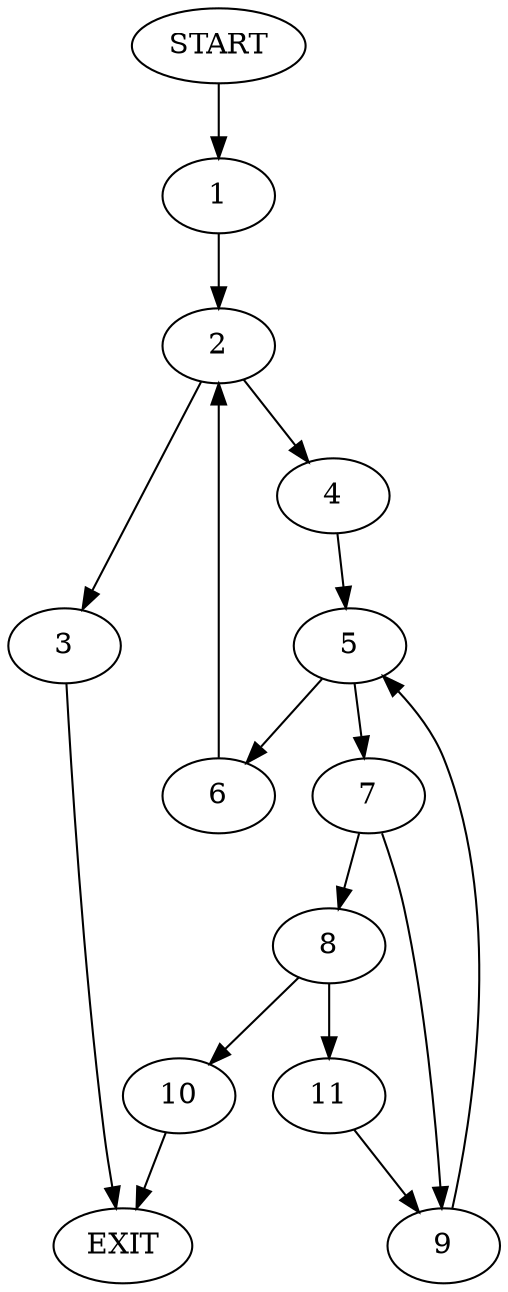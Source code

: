 digraph {
0 [label="START"]
12 [label="EXIT"]
0 -> 1
1 -> 2
2 -> 3
2 -> 4
3 -> 12
4 -> 5
5 -> 6
5 -> 7
7 -> 8
7 -> 9
6 -> 2
9 -> 5
8 -> 10
8 -> 11
11 -> 9
10 -> 12
}
